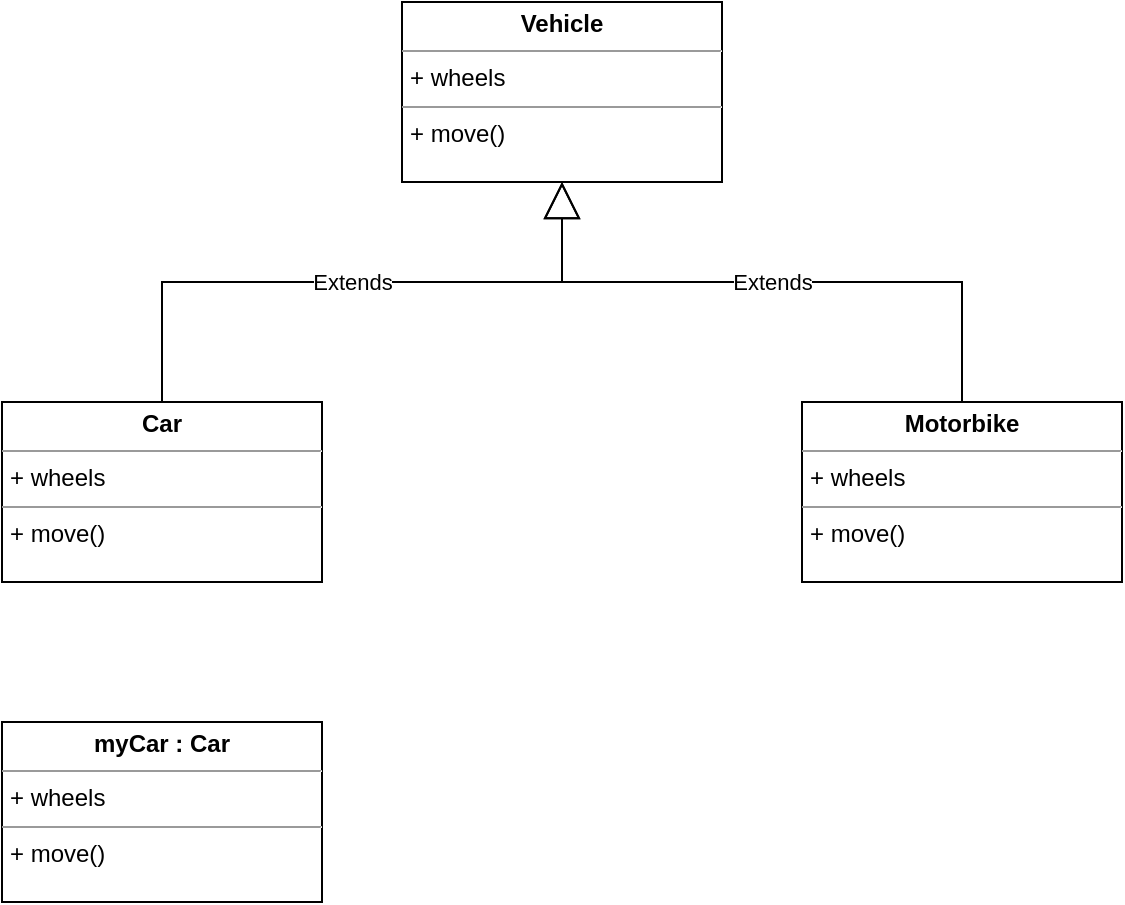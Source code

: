 <mxfile version="20.3.0" type="device"><diagram id="i7ihFcBZEjdzOhjoRtSm" name="Page-1"><mxGraphModel dx="1038" dy="641" grid="1" gridSize="10" guides="1" tooltips="1" connect="1" arrows="1" fold="1" page="1" pageScale="1" pageWidth="850" pageHeight="1100" math="0" shadow="0"><root><mxCell id="0"/><mxCell id="1" parent="0"/><mxCell id="QKLcSTzUeiKD1ksBciYP-1" value="&lt;p style=&quot;margin:0px;margin-top:4px;text-align:center;&quot;&gt;&lt;b&gt;Vehicle&lt;/b&gt;&lt;/p&gt;&lt;hr size=&quot;1&quot;&gt;&lt;p style=&quot;margin:0px;margin-left:4px;&quot;&gt;+ wheels&lt;/p&gt;&lt;hr size=&quot;1&quot;&gt;&lt;p style=&quot;margin:0px;margin-left:4px;&quot;&gt;+ move()&lt;/p&gt;" style="verticalAlign=top;align=left;overflow=fill;fontSize=12;fontFamily=Helvetica;html=1;" vertex="1" parent="1"><mxGeometry x="360" y="80" width="160" height="90" as="geometry"/></mxCell><mxCell id="QKLcSTzUeiKD1ksBciYP-2" value="&lt;p style=&quot;margin:0px;margin-top:4px;text-align:center;&quot;&gt;&lt;b&gt;Car&lt;/b&gt;&lt;/p&gt;&lt;hr size=&quot;1&quot;&gt;&lt;p style=&quot;margin:0px;margin-left:4px;&quot;&gt;+ wheels&lt;br&gt;&lt;/p&gt;&lt;hr size=&quot;1&quot;&gt;&lt;p style=&quot;margin:0px;margin-left:4px;&quot;&gt;+ move()&lt;/p&gt;" style="verticalAlign=top;align=left;overflow=fill;fontSize=12;fontFamily=Helvetica;html=1;" vertex="1" parent="1"><mxGeometry x="160" y="280" width="160" height="90" as="geometry"/></mxCell><mxCell id="QKLcSTzUeiKD1ksBciYP-4" value="&lt;p style=&quot;margin:0px;margin-top:4px;text-align:center;&quot;&gt;&lt;b&gt;Motorbike&lt;/b&gt;&lt;/p&gt;&lt;hr size=&quot;1&quot;&gt;&lt;p style=&quot;margin:0px;margin-left:4px;&quot;&gt;+ wheels&lt;br&gt;&lt;/p&gt;&lt;hr size=&quot;1&quot;&gt;&lt;p style=&quot;margin:0px;margin-left:4px;&quot;&gt;+ move()&lt;/p&gt;" style="verticalAlign=top;align=left;overflow=fill;fontSize=12;fontFamily=Helvetica;html=1;" vertex="1" parent="1"><mxGeometry x="560" y="280" width="160" height="90" as="geometry"/></mxCell><mxCell id="QKLcSTzUeiKD1ksBciYP-5" value="Extends" style="endArrow=block;endSize=16;endFill=0;html=1;rounded=0;entryX=0.5;entryY=1;entryDx=0;entryDy=0;exitX=0.5;exitY=0;exitDx=0;exitDy=0;" edge="1" parent="1" source="QKLcSTzUeiKD1ksBciYP-2" target="QKLcSTzUeiKD1ksBciYP-1"><mxGeometry width="160" relative="1" as="geometry"><mxPoint x="340" y="330" as="sourcePoint"/><mxPoint x="500" y="330" as="targetPoint"/><Array as="points"><mxPoint x="240" y="220"/><mxPoint x="440" y="220"/></Array></mxGeometry></mxCell><mxCell id="QKLcSTzUeiKD1ksBciYP-6" value="Extends" style="endArrow=block;endSize=16;endFill=0;html=1;rounded=0;entryX=0.5;entryY=1;entryDx=0;entryDy=0;exitX=0.5;exitY=0;exitDx=0;exitDy=0;" edge="1" parent="1" source="QKLcSTzUeiKD1ksBciYP-4" target="QKLcSTzUeiKD1ksBciYP-1"><mxGeometry width="160" relative="1" as="geometry"><mxPoint x="340" y="330" as="sourcePoint"/><mxPoint x="500" y="330" as="targetPoint"/><Array as="points"><mxPoint x="640" y="220"/><mxPoint x="440" y="220"/></Array></mxGeometry></mxCell><mxCell id="QKLcSTzUeiKD1ksBciYP-7" value="&lt;p style=&quot;margin:0px;margin-top:4px;text-align:center;&quot;&gt;&lt;b&gt;myCar : Car&lt;/b&gt;&lt;/p&gt;&lt;hr size=&quot;1&quot;&gt;&lt;p style=&quot;margin:0px;margin-left:4px;&quot;&gt;+ wheels&lt;br&gt;&lt;/p&gt;&lt;hr size=&quot;1&quot;&gt;&lt;p style=&quot;margin:0px;margin-left:4px;&quot;&gt;+ move()&lt;/p&gt;" style="verticalAlign=top;align=left;overflow=fill;fontSize=12;fontFamily=Helvetica;html=1;" vertex="1" parent="1"><mxGeometry x="160" y="440" width="160" height="90" as="geometry"/></mxCell></root></mxGraphModel></diagram></mxfile>